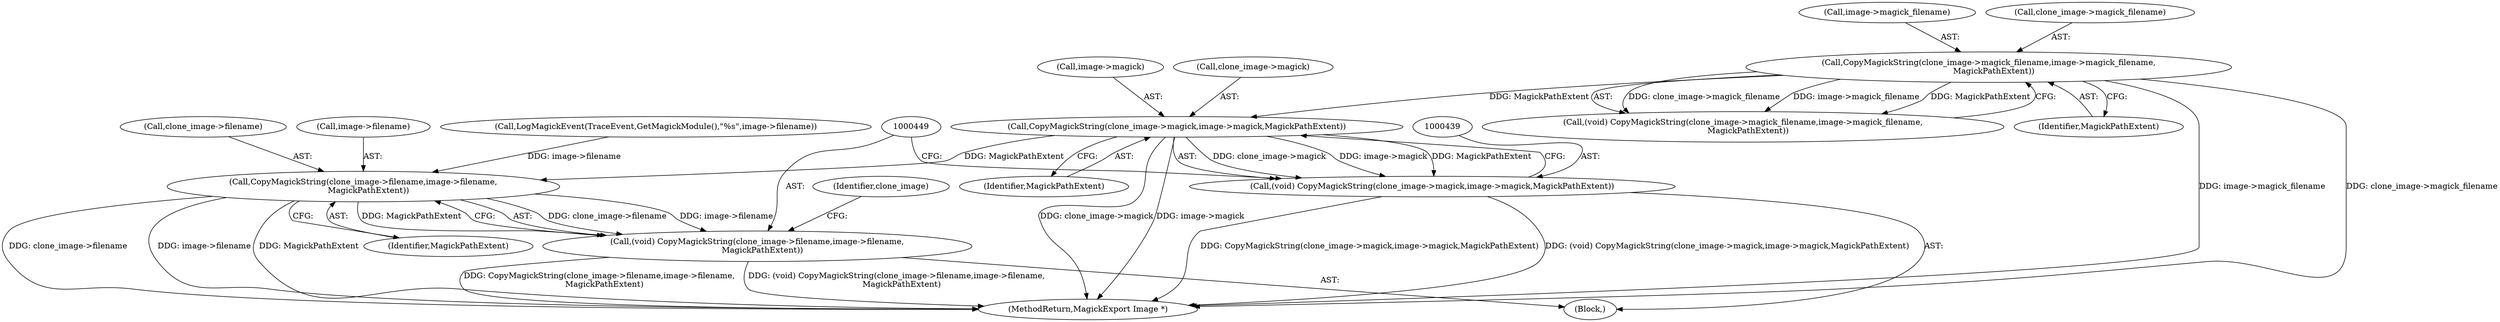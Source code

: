 digraph "0_ImageMagick_aecd0ada163a4d6c769cec178955d5f3e9316f2f_0@pointer" {
"1000440" [label="(Call,CopyMagickString(clone_image->magick,image->magick,MagickPathExtent))"];
"1000430" [label="(Call,CopyMagickString(clone_image->magick_filename,image->magick_filename,\n    MagickPathExtent))"];
"1000438" [label="(Call,(void) CopyMagickString(clone_image->magick,image->magick,MagickPathExtent))"];
"1000450" [label="(Call,CopyMagickString(clone_image->filename,image->filename,\n    MagickPathExtent))"];
"1000448" [label="(Call,(void) CopyMagickString(clone_image->filename,image->filename,\n    MagickPathExtent))"];
"1000444" [label="(Call,image->magick)"];
"1000437" [label="(Identifier,MagickPathExtent)"];
"1000448" [label="(Call,(void) CopyMagickString(clone_image->filename,image->filename,\n    MagickPathExtent))"];
"1000457" [label="(Identifier,MagickPathExtent)"];
"1000108" [label="(Block,)"];
"1000460" [label="(Identifier,clone_image)"];
"1000441" [label="(Call,clone_image->magick)"];
"1000451" [label="(Call,clone_image->filename)"];
"1000428" [label="(Call,(void) CopyMagickString(clone_image->magick_filename,image->magick_filename,\n    MagickPathExtent))"];
"1000454" [label="(Call,image->filename)"];
"1000434" [label="(Call,image->magick_filename)"];
"1000450" [label="(Call,CopyMagickString(clone_image->filename,image->filename,\n    MagickPathExtent))"];
"1000438" [label="(Call,(void) CopyMagickString(clone_image->magick,image->magick,MagickPathExtent))"];
"1000430" [label="(Call,CopyMagickString(clone_image->magick_filename,image->magick_filename,\n    MagickPathExtent))"];
"1000132" [label="(Call,LogMagickEvent(TraceEvent,GetMagickModule(),\"%s\",image->filename))"];
"1000440" [label="(Call,CopyMagickString(clone_image->magick,image->magick,MagickPathExtent))"];
"1000768" [label="(MethodReturn,MagickExport Image *)"];
"1000447" [label="(Identifier,MagickPathExtent)"];
"1000431" [label="(Call,clone_image->magick_filename)"];
"1000440" -> "1000438"  [label="AST: "];
"1000440" -> "1000447"  [label="CFG: "];
"1000441" -> "1000440"  [label="AST: "];
"1000444" -> "1000440"  [label="AST: "];
"1000447" -> "1000440"  [label="AST: "];
"1000438" -> "1000440"  [label="CFG: "];
"1000440" -> "1000768"  [label="DDG: clone_image->magick"];
"1000440" -> "1000768"  [label="DDG: image->magick"];
"1000440" -> "1000438"  [label="DDG: clone_image->magick"];
"1000440" -> "1000438"  [label="DDG: image->magick"];
"1000440" -> "1000438"  [label="DDG: MagickPathExtent"];
"1000430" -> "1000440"  [label="DDG: MagickPathExtent"];
"1000440" -> "1000450"  [label="DDG: MagickPathExtent"];
"1000430" -> "1000428"  [label="AST: "];
"1000430" -> "1000437"  [label="CFG: "];
"1000431" -> "1000430"  [label="AST: "];
"1000434" -> "1000430"  [label="AST: "];
"1000437" -> "1000430"  [label="AST: "];
"1000428" -> "1000430"  [label="CFG: "];
"1000430" -> "1000768"  [label="DDG: image->magick_filename"];
"1000430" -> "1000768"  [label="DDG: clone_image->magick_filename"];
"1000430" -> "1000428"  [label="DDG: clone_image->magick_filename"];
"1000430" -> "1000428"  [label="DDG: image->magick_filename"];
"1000430" -> "1000428"  [label="DDG: MagickPathExtent"];
"1000438" -> "1000108"  [label="AST: "];
"1000439" -> "1000438"  [label="AST: "];
"1000449" -> "1000438"  [label="CFG: "];
"1000438" -> "1000768"  [label="DDG: CopyMagickString(clone_image->magick,image->magick,MagickPathExtent)"];
"1000438" -> "1000768"  [label="DDG: (void) CopyMagickString(clone_image->magick,image->magick,MagickPathExtent)"];
"1000450" -> "1000448"  [label="AST: "];
"1000450" -> "1000457"  [label="CFG: "];
"1000451" -> "1000450"  [label="AST: "];
"1000454" -> "1000450"  [label="AST: "];
"1000457" -> "1000450"  [label="AST: "];
"1000448" -> "1000450"  [label="CFG: "];
"1000450" -> "1000768"  [label="DDG: MagickPathExtent"];
"1000450" -> "1000768"  [label="DDG: clone_image->filename"];
"1000450" -> "1000768"  [label="DDG: image->filename"];
"1000450" -> "1000448"  [label="DDG: clone_image->filename"];
"1000450" -> "1000448"  [label="DDG: image->filename"];
"1000450" -> "1000448"  [label="DDG: MagickPathExtent"];
"1000132" -> "1000450"  [label="DDG: image->filename"];
"1000448" -> "1000108"  [label="AST: "];
"1000449" -> "1000448"  [label="AST: "];
"1000460" -> "1000448"  [label="CFG: "];
"1000448" -> "1000768"  [label="DDG: CopyMagickString(clone_image->filename,image->filename,\n    MagickPathExtent)"];
"1000448" -> "1000768"  [label="DDG: (void) CopyMagickString(clone_image->filename,image->filename,\n    MagickPathExtent)"];
}
